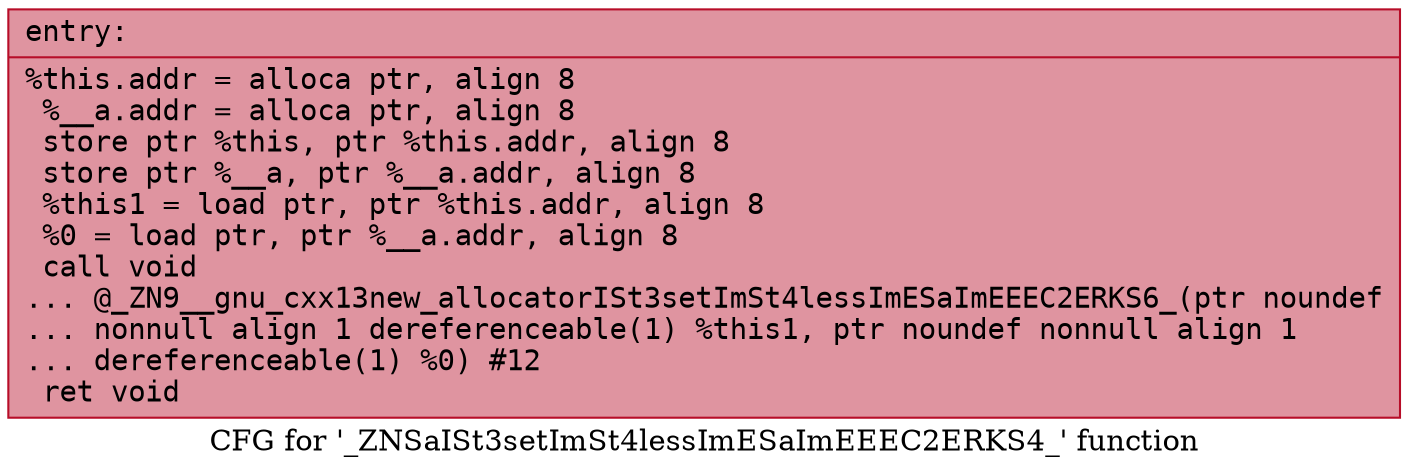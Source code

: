 digraph "CFG for '_ZNSaISt3setImSt4lessImESaImEEEC2ERKS4_' function" {
	label="CFG for '_ZNSaISt3setImSt4lessImESaImEEEC2ERKS4_' function";

	Node0x560dca0f5530 [shape=record,color="#b70d28ff", style=filled, fillcolor="#b70d2870" fontname="Courier",label="{entry:\l|  %this.addr = alloca ptr, align 8\l  %__a.addr = alloca ptr, align 8\l  store ptr %this, ptr %this.addr, align 8\l  store ptr %__a, ptr %__a.addr, align 8\l  %this1 = load ptr, ptr %this.addr, align 8\l  %0 = load ptr, ptr %__a.addr, align 8\l  call void\l... @_ZN9__gnu_cxx13new_allocatorISt3setImSt4lessImESaImEEEC2ERKS6_(ptr noundef\l... nonnull align 1 dereferenceable(1) %this1, ptr noundef nonnull align 1\l... dereferenceable(1) %0) #12\l  ret void\l}"];
}
